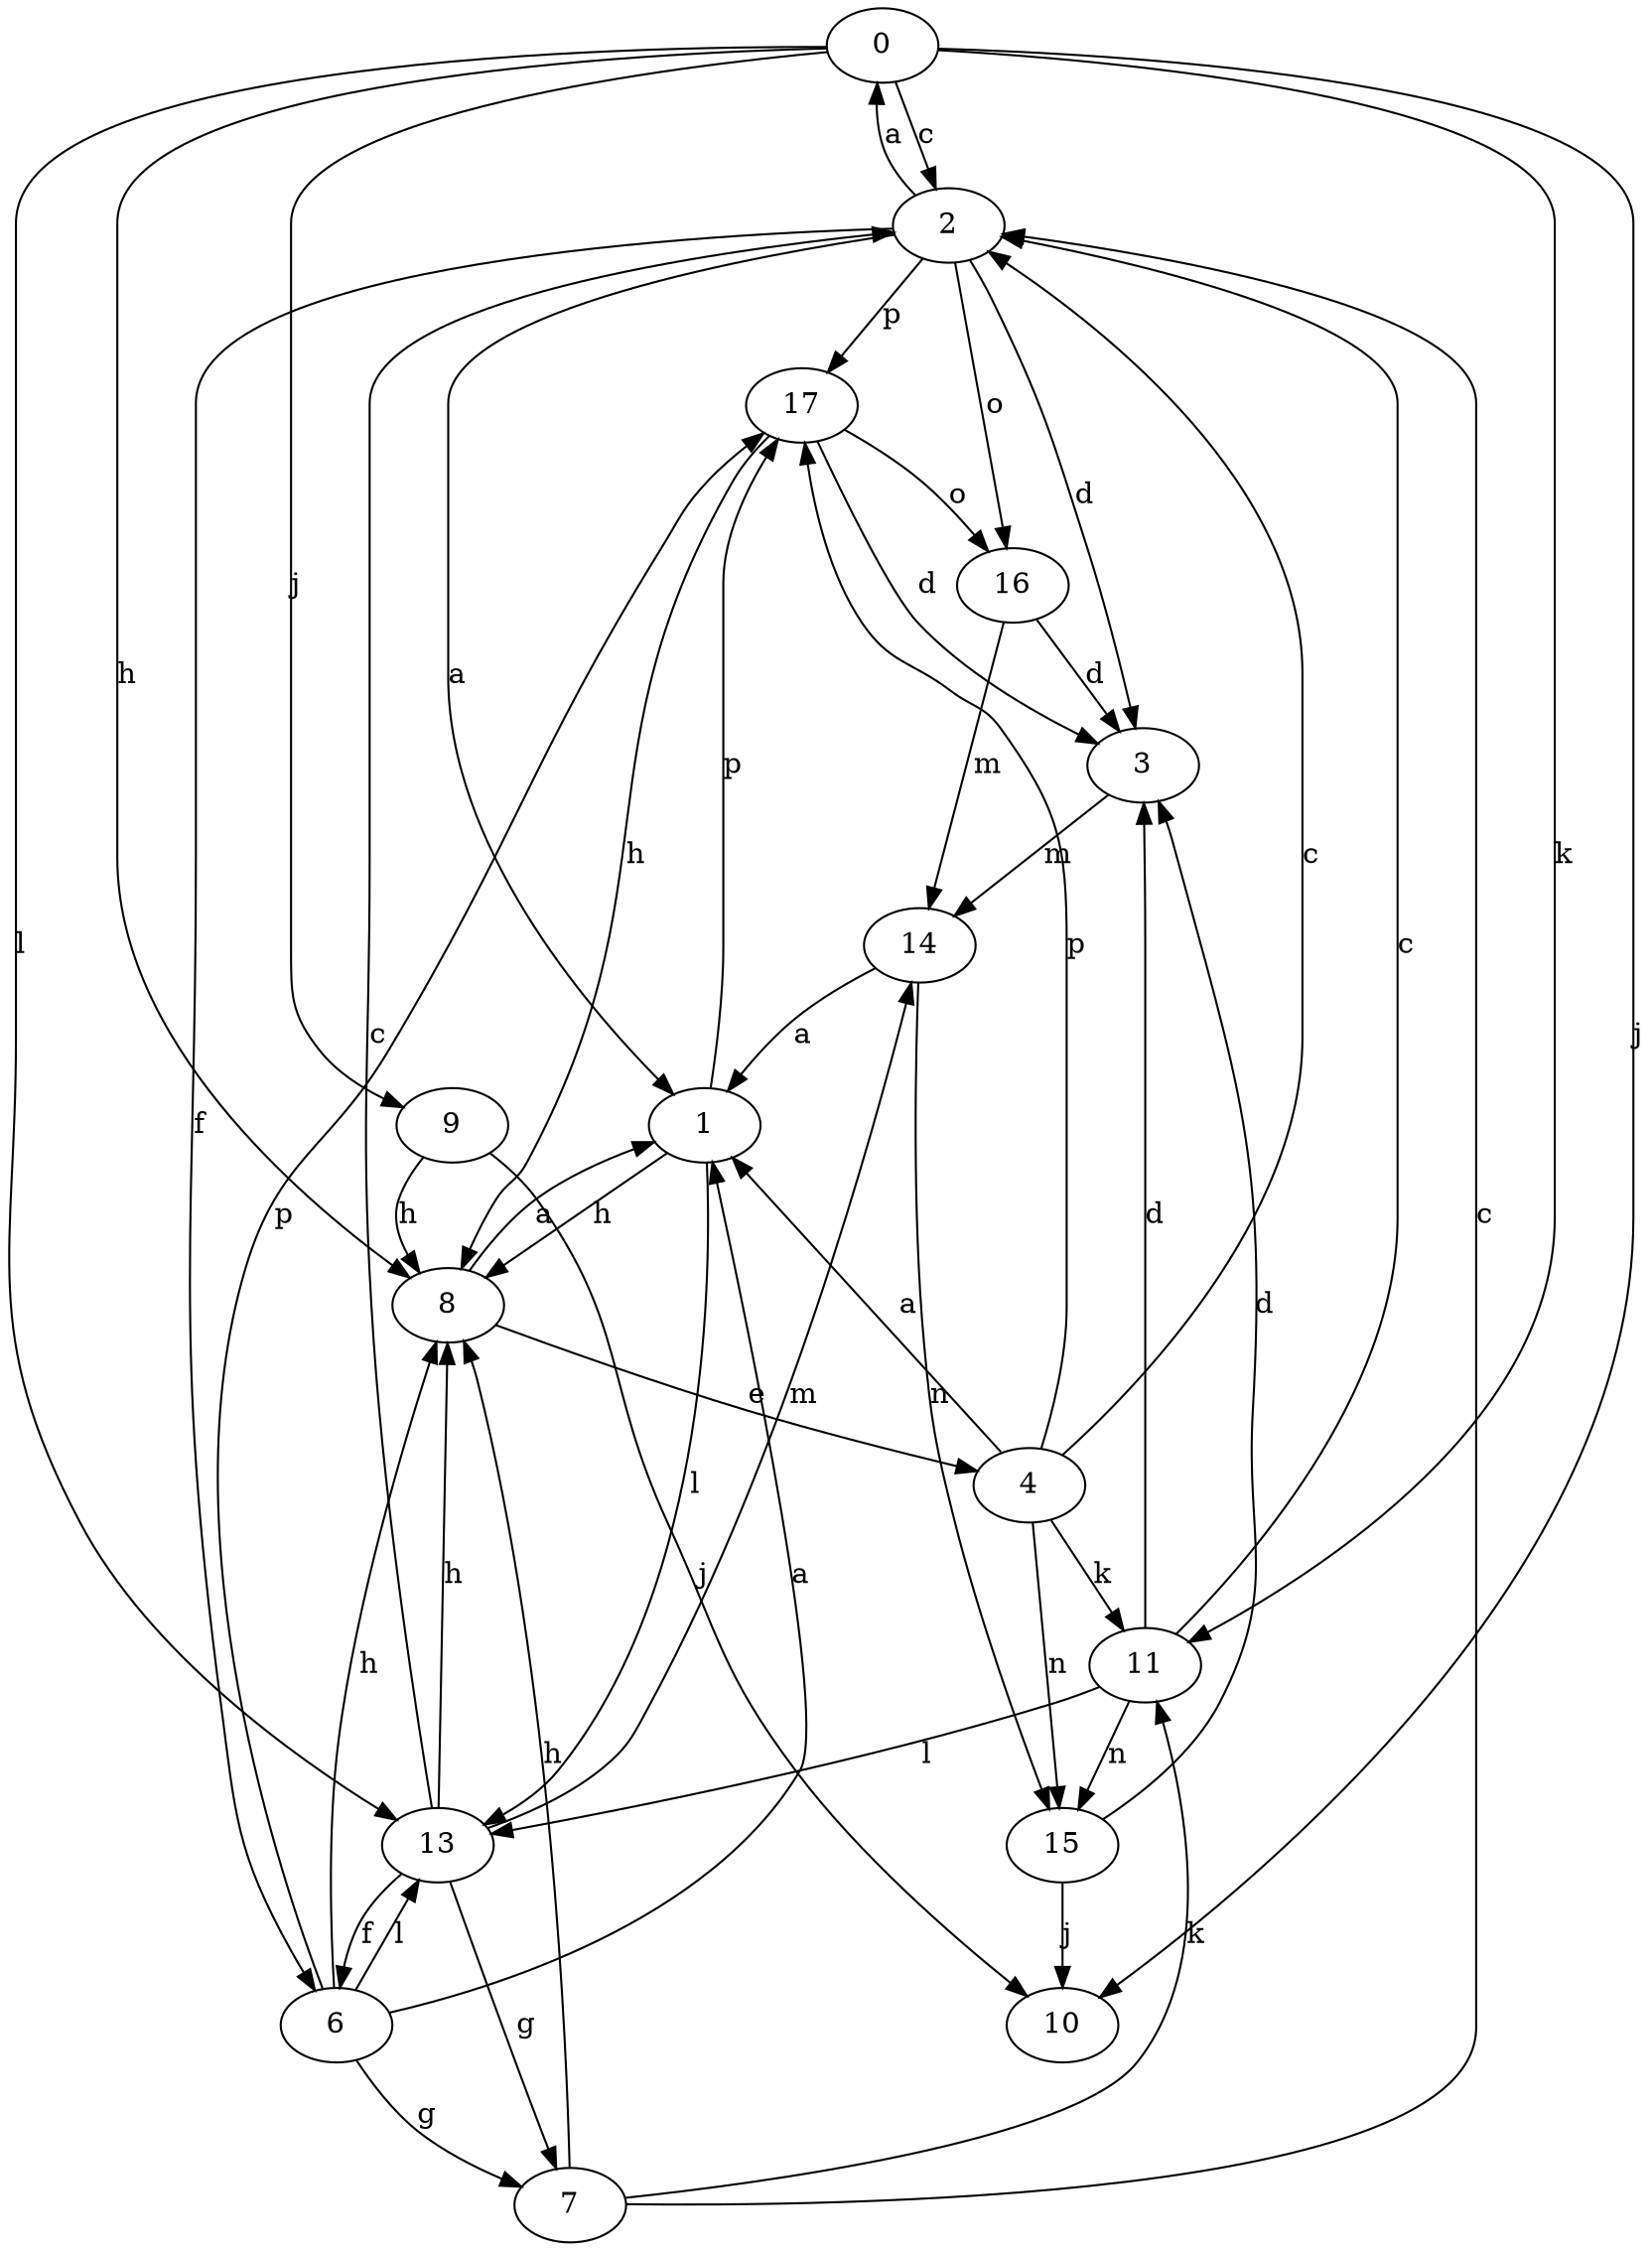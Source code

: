 strict digraph  {
0;
1;
2;
3;
4;
6;
7;
8;
9;
10;
11;
13;
14;
15;
16;
17;
0 -> 2  [label=c];
0 -> 8  [label=h];
0 -> 9  [label=j];
0 -> 10  [label=j];
0 -> 11  [label=k];
0 -> 13  [label=l];
1 -> 8  [label=h];
1 -> 13  [label=l];
1 -> 17  [label=p];
2 -> 0  [label=a];
2 -> 1  [label=a];
2 -> 3  [label=d];
2 -> 6  [label=f];
2 -> 16  [label=o];
2 -> 17  [label=p];
3 -> 14  [label=m];
4 -> 1  [label=a];
4 -> 2  [label=c];
4 -> 11  [label=k];
4 -> 15  [label=n];
4 -> 17  [label=p];
6 -> 1  [label=a];
6 -> 7  [label=g];
6 -> 8  [label=h];
6 -> 13  [label=l];
6 -> 17  [label=p];
7 -> 2  [label=c];
7 -> 8  [label=h];
7 -> 11  [label=k];
8 -> 1  [label=a];
8 -> 4  [label=e];
9 -> 8  [label=h];
9 -> 10  [label=j];
11 -> 2  [label=c];
11 -> 3  [label=d];
11 -> 13  [label=l];
11 -> 15  [label=n];
13 -> 2  [label=c];
13 -> 6  [label=f];
13 -> 7  [label=g];
13 -> 8  [label=h];
13 -> 14  [label=m];
14 -> 1  [label=a];
14 -> 15  [label=n];
15 -> 3  [label=d];
15 -> 10  [label=j];
16 -> 3  [label=d];
16 -> 14  [label=m];
17 -> 3  [label=d];
17 -> 8  [label=h];
17 -> 16  [label=o];
}
